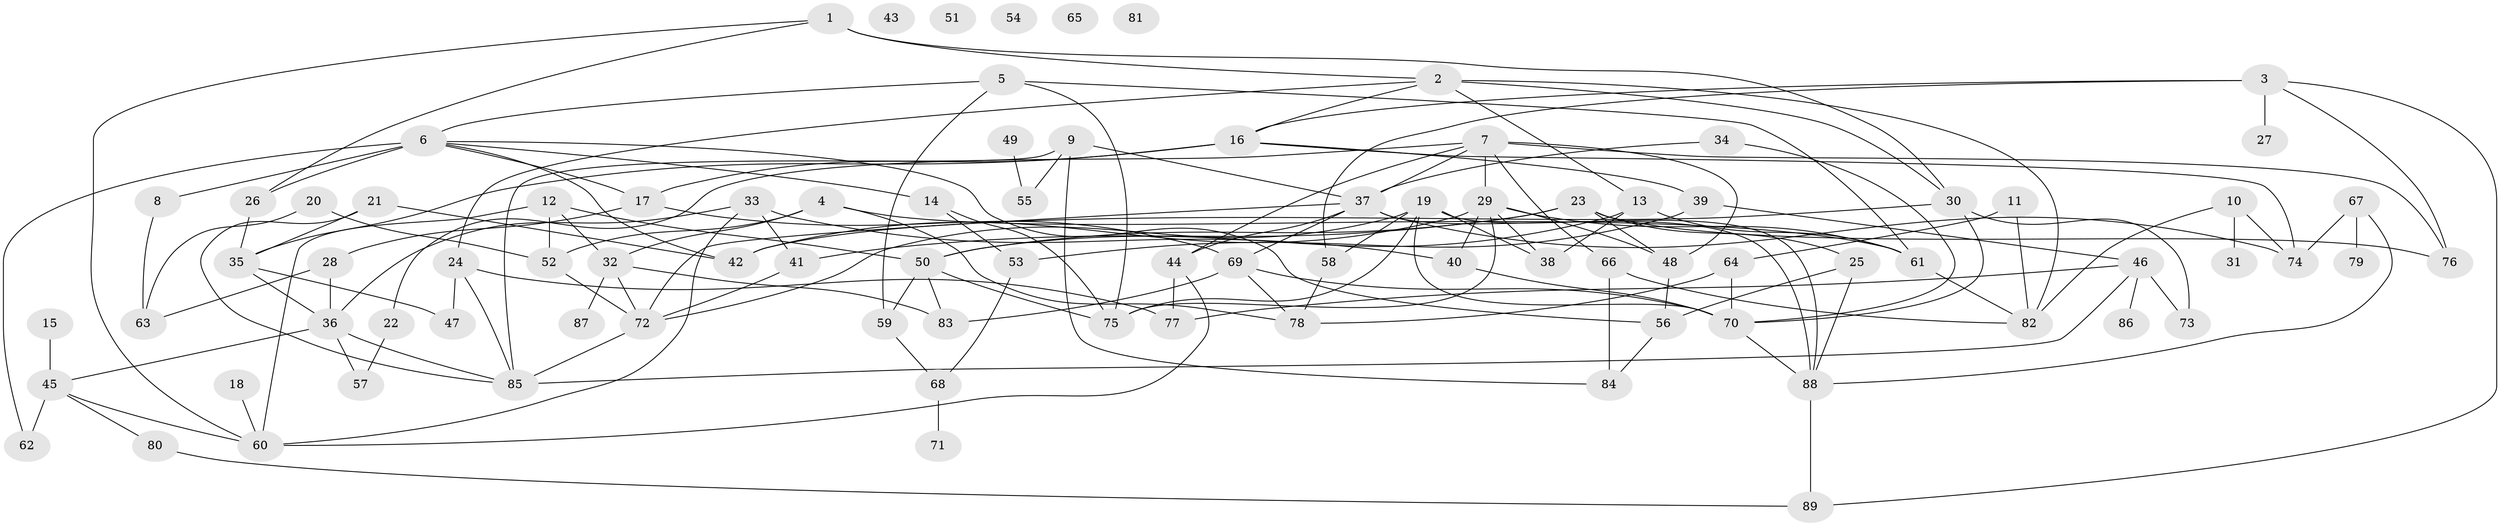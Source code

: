 // coarse degree distribution, {13: 0.022727272727272728, 12: 0.045454545454545456, 7: 0.045454545454545456, 10: 0.045454545454545456, 2: 0.13636363636363635, 5: 0.13636363636363635, 4: 0.11363636363636363, 8: 0.045454545454545456, 3: 0.1590909090909091, 14: 0.022727272727272728, 1: 0.09090909090909091, 6: 0.022727272727272728, 0: 0.11363636363636363}
// Generated by graph-tools (version 1.1) at 2025/16/03/04/25 18:16:33]
// undirected, 89 vertices, 155 edges
graph export_dot {
graph [start="1"]
  node [color=gray90,style=filled];
  1;
  2;
  3;
  4;
  5;
  6;
  7;
  8;
  9;
  10;
  11;
  12;
  13;
  14;
  15;
  16;
  17;
  18;
  19;
  20;
  21;
  22;
  23;
  24;
  25;
  26;
  27;
  28;
  29;
  30;
  31;
  32;
  33;
  34;
  35;
  36;
  37;
  38;
  39;
  40;
  41;
  42;
  43;
  44;
  45;
  46;
  47;
  48;
  49;
  50;
  51;
  52;
  53;
  54;
  55;
  56;
  57;
  58;
  59;
  60;
  61;
  62;
  63;
  64;
  65;
  66;
  67;
  68;
  69;
  70;
  71;
  72;
  73;
  74;
  75;
  76;
  77;
  78;
  79;
  80;
  81;
  82;
  83;
  84;
  85;
  86;
  87;
  88;
  89;
  1 -- 2;
  1 -- 26;
  1 -- 30;
  1 -- 60;
  2 -- 13;
  2 -- 16;
  2 -- 24;
  2 -- 30;
  2 -- 82;
  3 -- 16;
  3 -- 27;
  3 -- 58;
  3 -- 76;
  3 -- 89;
  4 -- 32;
  4 -- 52;
  4 -- 61;
  4 -- 78;
  5 -- 6;
  5 -- 59;
  5 -- 61;
  5 -- 75;
  6 -- 8;
  6 -- 14;
  6 -- 17;
  6 -- 26;
  6 -- 42;
  6 -- 56;
  6 -- 62;
  7 -- 22;
  7 -- 29;
  7 -- 37;
  7 -- 44;
  7 -- 48;
  7 -- 66;
  7 -- 76;
  8 -- 63;
  9 -- 37;
  9 -- 55;
  9 -- 84;
  9 -- 85;
  10 -- 31;
  10 -- 74;
  10 -- 82;
  11 -- 64;
  11 -- 82;
  12 -- 32;
  12 -- 50;
  12 -- 52;
  12 -- 60;
  13 -- 38;
  13 -- 50;
  13 -- 61;
  14 -- 53;
  14 -- 75;
  15 -- 45;
  16 -- 17;
  16 -- 35;
  16 -- 39;
  16 -- 74;
  17 -- 28;
  17 -- 69;
  18 -- 60;
  19 -- 38;
  19 -- 58;
  19 -- 70;
  19 -- 72;
  19 -- 75;
  19 -- 88;
  20 -- 52;
  20 -- 63;
  21 -- 35;
  21 -- 42;
  21 -- 85;
  22 -- 57;
  23 -- 25;
  23 -- 41;
  23 -- 48;
  23 -- 50;
  23 -- 76;
  24 -- 47;
  24 -- 77;
  24 -- 85;
  25 -- 56;
  25 -- 88;
  26 -- 35;
  28 -- 36;
  28 -- 63;
  29 -- 38;
  29 -- 40;
  29 -- 42;
  29 -- 48;
  29 -- 61;
  29 -- 75;
  30 -- 42;
  30 -- 70;
  30 -- 73;
  32 -- 72;
  32 -- 83;
  32 -- 87;
  33 -- 36;
  33 -- 40;
  33 -- 41;
  33 -- 60;
  34 -- 37;
  34 -- 70;
  35 -- 36;
  35 -- 47;
  36 -- 45;
  36 -- 57;
  36 -- 85;
  37 -- 44;
  37 -- 69;
  37 -- 72;
  37 -- 74;
  37 -- 88;
  39 -- 46;
  39 -- 53;
  40 -- 70;
  41 -- 72;
  44 -- 60;
  44 -- 77;
  45 -- 60;
  45 -- 62;
  45 -- 80;
  46 -- 73;
  46 -- 77;
  46 -- 85;
  46 -- 86;
  48 -- 56;
  49 -- 55;
  50 -- 59;
  50 -- 75;
  50 -- 83;
  52 -- 72;
  53 -- 68;
  56 -- 84;
  58 -- 78;
  59 -- 68;
  61 -- 82;
  64 -- 70;
  64 -- 78;
  66 -- 82;
  66 -- 84;
  67 -- 74;
  67 -- 79;
  67 -- 88;
  68 -- 71;
  69 -- 70;
  69 -- 78;
  69 -- 83;
  70 -- 88;
  72 -- 85;
  80 -- 89;
  88 -- 89;
}
